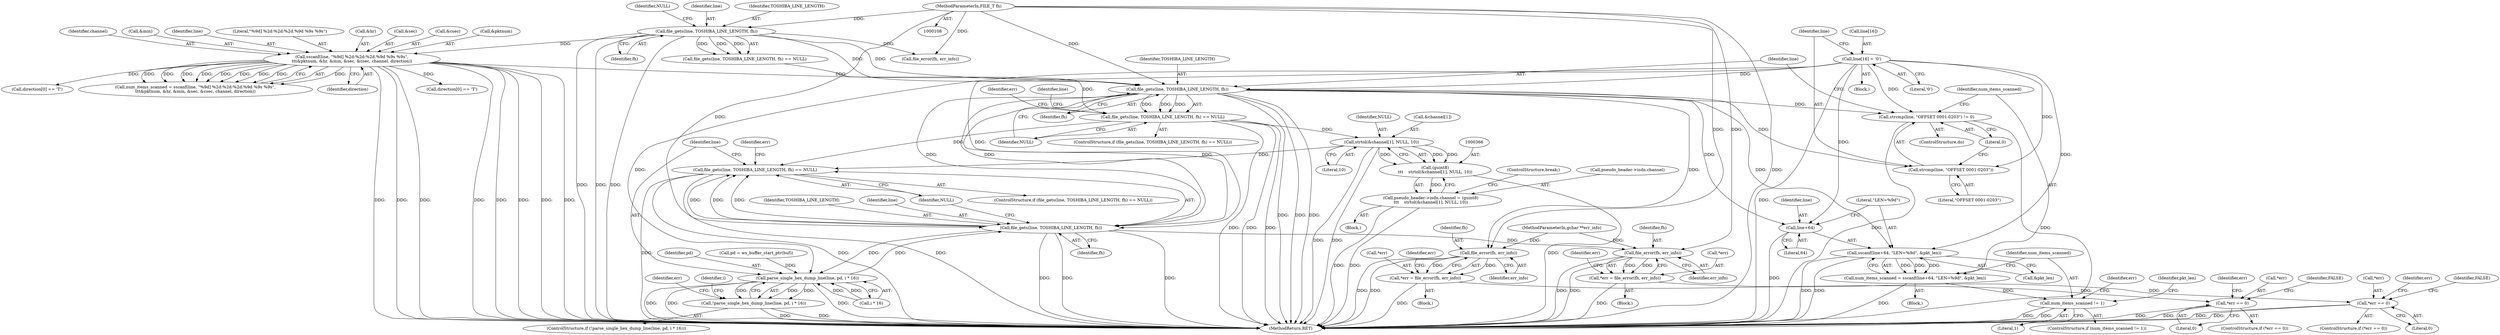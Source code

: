 digraph "0_wireshark_3270dfac43da861c714df76513456b46765ff47f@API" {
"1000198" [label="(Call,file_gets(line, TOSHIBA_LINE_LENGTH, fh))"];
"1000163" [label="(Call,sscanf(line, \"%9d] %2d:%2d:%2d.%9d %9s %9s\",\n\t\t\t&pktnum, &hr, &min, &sec, &csec, channel, direction))"];
"1000137" [label="(Call,file_gets(line, TOSHIBA_LINE_LENGTH, fh))"];
"1000109" [label="(MethodParameterIn,FILE_T fh)"];
"1000222" [label="(Call,line[16] = '\0')"];
"1000197" [label="(Call,file_gets(line, TOSHIBA_LINE_LENGTH, fh) == NULL)"];
"1000367" [label="(Call,strtol(&channel[1], NULL, 10))"];
"1000365" [label="(Call,(guint8)\n\t\t\t    strtol(&channel[1], NULL, 10))"];
"1000359" [label="(Call,pseudo_header->isdn.channel = (guint8)\n\t\t\t    strtol(&channel[1], NULL, 10))"];
"1000445" [label="(Call,file_gets(line, TOSHIBA_LINE_LENGTH, fh) == NULL)"];
"1000207" [label="(Call,file_error(fh, err_info))"];
"1000204" [label="(Call,*err = file_error(fh, err_info))"];
"1000211" [label="(Call,*err == 0)"];
"1000227" [label="(Call,strcmp(line, \"OFFSET 0001-0203\") != 0)"];
"1000228" [label="(Call,strcmp(line, \"OFFSET 0001-0203\"))"];
"1000234" [label="(Call,sscanf(line+64, \"LEN=%9d\", &pkt_len))"];
"1000232" [label="(Call,num_items_scanned = sscanf(line+64, \"LEN=%9d\", &pkt_len))"];
"1000242" [label="(Call,num_items_scanned != 1)"];
"1000235" [label="(Call,line+64)"];
"1000446" [label="(Call,file_gets(line, TOSHIBA_LINE_LENGTH, fh))"];
"1000455" [label="(Call,file_error(fh, err_info))"];
"1000452" [label="(Call,*err = file_error(fh, err_info))"];
"1000459" [label="(Call,*err == 0)"];
"1000472" [label="(Call,parse_single_hex_dump_line(line, pd, i * 16))"];
"1000471" [label="(Call,!parse_single_hex_dump_line(line, pd, i * 16))"];
"1000244" [label="(Literal,1)"];
"1000354" [label="(Call,direction[0] == 'T')"];
"1000195" [label="(Block,)"];
"1000228" [label="(Call,strcmp(line, \"OFFSET 0001-0203\"))"];
"1000449" [label="(Identifier,fh)"];
"1000481" [label="(Identifier,err)"];
"1000140" [label="(Identifier,fh)"];
"1000452" [label="(Call,*err = file_error(fh, err_info))"];
"1000235" [label="(Call,line+64)"];
"1000462" [label="(Literal,0)"];
"1000472" [label="(Call,parse_single_hex_dump_line(line, pd, i * 16))"];
"1000456" [label="(Identifier,fh)"];
"1000447" [label="(Identifier,line)"];
"1000177" [label="(Identifier,direction)"];
"1000239" [label="(Call,&pkt_len)"];
"1000471" [label="(Call,!parse_single_hex_dump_line(line, pd, i * 16))"];
"1000458" [label="(ControlStructure,if (*err == 0))"];
"1000198" [label="(Call,file_gets(line, TOSHIBA_LINE_LENGTH, fh))"];
"1000241" [label="(ControlStructure,if (num_items_scanned != 1))"];
"1000212" [label="(Call,*err)"];
"1000236" [label="(Identifier,line)"];
"1000114" [label="(Block,)"];
"1000166" [label="(Call,&pktnum)"];
"1000455" [label="(Call,file_error(fh, err_info))"];
"1000213" [label="(Identifier,err)"];
"1000194" [label="(ControlStructure,do)"];
"1000210" [label="(ControlStructure,if (*err == 0))"];
"1000226" [label="(Literal,'\0')"];
"1000259" [label="(Identifier,pkt_len)"];
"1000141" [label="(Identifier,NULL)"];
"1000445" [label="(Call,file_gets(line, TOSHIBA_LINE_LENGTH, fh) == NULL)"];
"1000242" [label="(Call,num_items_scanned != 1)"];
"1000163" [label="(Call,sscanf(line, \"%9d] %2d:%2d:%2d.%9d %9s %9s\",\n\t\t\t&pktnum, &hr, &min, &sec, &csec, channel, direction))"];
"1000203" [label="(Block,)"];
"1000176" [label="(Identifier,channel)"];
"1000233" [label="(Identifier,num_items_scanned)"];
"1000232" [label="(Call,num_items_scanned = sscanf(line+64, \"LEN=%9d\", &pkt_len))"];
"1000469" [label="(Identifier,FALSE)"];
"1000209" [label="(Identifier,err_info)"];
"1000222" [label="(Call,line[16] = '\0')"];
"1000475" [label="(Call,i * 16)"];
"1000229" [label="(Identifier,line)"];
"1000442" [label="(Identifier,i)"];
"1000470" [label="(ControlStructure,if (!parse_single_hex_dump_line(line, pd, i * 16)))"];
"1000450" [label="(Identifier,NULL)"];
"1000473" [label="(Identifier,line)"];
"1000207" [label="(Call,file_error(fh, err_info))"];
"1000238" [label="(Literal,\"LEN=%9d\")"];
"1000199" [label="(Identifier,line)"];
"1000341" [label="(Block,)"];
"1000214" [label="(Literal,0)"];
"1000137" [label="(Call,file_gets(line, TOSHIBA_LINE_LENGTH, fh))"];
"1000204" [label="(Call,*err = file_error(fh, err_info))"];
"1000234" [label="(Call,sscanf(line+64, \"LEN=%9d\", &pkt_len))"];
"1000474" [label="(Identifier,pd)"];
"1000460" [label="(Call,*err)"];
"1000459" [label="(Call,*err == 0)"];
"1000365" [label="(Call,(guint8)\n\t\t\t    strtol(&channel[1], NULL, 10))"];
"1000373" [label="(Literal,10)"];
"1000138" [label="(Identifier,line)"];
"1000237" [label="(Literal,64)"];
"1000457" [label="(Identifier,err_info)"];
"1000387" [label="(Call,direction[0] == 'T')"];
"1000170" [label="(Call,&min)"];
"1000466" [label="(Identifier,err)"];
"1000374" [label="(ControlStructure,break;)"];
"1000223" [label="(Call,line[16])"];
"1000113" [label="(MethodParameterIn,gchar **err_info)"];
"1000206" [label="(Identifier,err)"];
"1000164" [label="(Identifier,line)"];
"1000165" [label="(Literal,\"%9d] %2d:%2d:%2d.%9d %9s %9s\")"];
"1000202" [label="(Identifier,NULL)"];
"1000197" [label="(Call,file_gets(line, TOSHIBA_LINE_LENGTH, fh) == NULL)"];
"1000211" [label="(Call,*err == 0)"];
"1000492" [label="(MethodReturn,RET)"];
"1000367" [label="(Call,strtol(&channel[1], NULL, 10))"];
"1000196" [label="(ControlStructure,if (file_gets(line, TOSHIBA_LINE_LENGTH, fh) == NULL))"];
"1000231" [label="(Literal,0)"];
"1000248" [label="(Identifier,err)"];
"1000360" [label="(Call,pseudo_header->isdn.channel)"];
"1000146" [label="(Call,file_error(fh, err_info))"];
"1000454" [label="(Identifier,err)"];
"1000243" [label="(Identifier,num_items_scanned)"];
"1000451" [label="(Block,)"];
"1000109" [label="(MethodParameterIn,FILE_T fh)"];
"1000372" [label="(Identifier,NULL)"];
"1000446" [label="(Call,file_gets(line, TOSHIBA_LINE_LENGTH, fh))"];
"1000200" [label="(Identifier,TOSHIBA_LINE_LENGTH)"];
"1000168" [label="(Call,&hr)"];
"1000227" [label="(Call,strcmp(line, \"OFFSET 0001-0203\") != 0)"];
"1000136" [label="(Call,file_gets(line, TOSHIBA_LINE_LENGTH, fh) == NULL)"];
"1000161" [label="(Call,num_items_scanned = sscanf(line, \"%9d] %2d:%2d:%2d.%9d %9s %9s\",\n\t\t\t&pktnum, &hr, &min, &sec, &csec, channel, direction))"];
"1000359" [label="(Call,pseudo_header->isdn.channel = (guint8)\n\t\t\t    strtol(&channel[1], NULL, 10))"];
"1000172" [label="(Call,&sec)"];
"1000174" [label="(Call,&csec)"];
"1000221" [label="(Identifier,FALSE)"];
"1000230" [label="(Literal,\"OFFSET 0001-0203\")"];
"1000448" [label="(Identifier,TOSHIBA_LINE_LENGTH)"];
"1000201" [label="(Identifier,fh)"];
"1000139" [label="(Identifier,TOSHIBA_LINE_LENGTH)"];
"1000461" [label="(Identifier,err)"];
"1000453" [label="(Call,*err)"];
"1000224" [label="(Identifier,line)"];
"1000444" [label="(ControlStructure,if (file_gets(line, TOSHIBA_LINE_LENGTH, fh) == NULL))"];
"1000208" [label="(Identifier,fh)"];
"1000218" [label="(Identifier,err)"];
"1000205" [label="(Call,*err)"];
"1000418" [label="(Call,pd = ws_buffer_start_ptr(buf))"];
"1000368" [label="(Call,&channel[1])"];
"1000198" -> "1000197"  [label="AST: "];
"1000198" -> "1000201"  [label="CFG: "];
"1000199" -> "1000198"  [label="AST: "];
"1000200" -> "1000198"  [label="AST: "];
"1000201" -> "1000198"  [label="AST: "];
"1000202" -> "1000198"  [label="CFG: "];
"1000198" -> "1000492"  [label="DDG: "];
"1000198" -> "1000492"  [label="DDG: "];
"1000198" -> "1000492"  [label="DDG: "];
"1000198" -> "1000197"  [label="DDG: "];
"1000198" -> "1000197"  [label="DDG: "];
"1000198" -> "1000197"  [label="DDG: "];
"1000163" -> "1000198"  [label="DDG: "];
"1000222" -> "1000198"  [label="DDG: "];
"1000137" -> "1000198"  [label="DDG: "];
"1000137" -> "1000198"  [label="DDG: "];
"1000109" -> "1000198"  [label="DDG: "];
"1000198" -> "1000207"  [label="DDG: "];
"1000198" -> "1000227"  [label="DDG: "];
"1000198" -> "1000228"  [label="DDG: "];
"1000198" -> "1000234"  [label="DDG: "];
"1000198" -> "1000235"  [label="DDG: "];
"1000198" -> "1000446"  [label="DDG: "];
"1000198" -> "1000446"  [label="DDG: "];
"1000198" -> "1000446"  [label="DDG: "];
"1000163" -> "1000161"  [label="AST: "];
"1000163" -> "1000177"  [label="CFG: "];
"1000164" -> "1000163"  [label="AST: "];
"1000165" -> "1000163"  [label="AST: "];
"1000166" -> "1000163"  [label="AST: "];
"1000168" -> "1000163"  [label="AST: "];
"1000170" -> "1000163"  [label="AST: "];
"1000172" -> "1000163"  [label="AST: "];
"1000174" -> "1000163"  [label="AST: "];
"1000176" -> "1000163"  [label="AST: "];
"1000177" -> "1000163"  [label="AST: "];
"1000161" -> "1000163"  [label="CFG: "];
"1000163" -> "1000492"  [label="DDG: "];
"1000163" -> "1000492"  [label="DDG: "];
"1000163" -> "1000492"  [label="DDG: "];
"1000163" -> "1000492"  [label="DDG: "];
"1000163" -> "1000492"  [label="DDG: "];
"1000163" -> "1000492"  [label="DDG: "];
"1000163" -> "1000492"  [label="DDG: "];
"1000163" -> "1000492"  [label="DDG: "];
"1000163" -> "1000161"  [label="DDG: "];
"1000163" -> "1000161"  [label="DDG: "];
"1000163" -> "1000161"  [label="DDG: "];
"1000163" -> "1000161"  [label="DDG: "];
"1000163" -> "1000161"  [label="DDG: "];
"1000163" -> "1000161"  [label="DDG: "];
"1000163" -> "1000161"  [label="DDG: "];
"1000163" -> "1000161"  [label="DDG: "];
"1000163" -> "1000161"  [label="DDG: "];
"1000137" -> "1000163"  [label="DDG: "];
"1000163" -> "1000354"  [label="DDG: "];
"1000163" -> "1000387"  [label="DDG: "];
"1000137" -> "1000136"  [label="AST: "];
"1000137" -> "1000140"  [label="CFG: "];
"1000138" -> "1000137"  [label="AST: "];
"1000139" -> "1000137"  [label="AST: "];
"1000140" -> "1000137"  [label="AST: "];
"1000141" -> "1000137"  [label="CFG: "];
"1000137" -> "1000492"  [label="DDG: "];
"1000137" -> "1000492"  [label="DDG: "];
"1000137" -> "1000492"  [label="DDG: "];
"1000137" -> "1000136"  [label="DDG: "];
"1000137" -> "1000136"  [label="DDG: "];
"1000137" -> "1000136"  [label="DDG: "];
"1000109" -> "1000137"  [label="DDG: "];
"1000137" -> "1000146"  [label="DDG: "];
"1000109" -> "1000108"  [label="AST: "];
"1000109" -> "1000492"  [label="DDG: "];
"1000109" -> "1000146"  [label="DDG: "];
"1000109" -> "1000207"  [label="DDG: "];
"1000109" -> "1000446"  [label="DDG: "];
"1000109" -> "1000455"  [label="DDG: "];
"1000222" -> "1000195"  [label="AST: "];
"1000222" -> "1000226"  [label="CFG: "];
"1000223" -> "1000222"  [label="AST: "];
"1000226" -> "1000222"  [label="AST: "];
"1000229" -> "1000222"  [label="CFG: "];
"1000222" -> "1000492"  [label="DDG: "];
"1000222" -> "1000227"  [label="DDG: "];
"1000222" -> "1000228"  [label="DDG: "];
"1000222" -> "1000234"  [label="DDG: "];
"1000222" -> "1000235"  [label="DDG: "];
"1000222" -> "1000446"  [label="DDG: "];
"1000222" -> "1000472"  [label="DDG: "];
"1000197" -> "1000196"  [label="AST: "];
"1000197" -> "1000202"  [label="CFG: "];
"1000202" -> "1000197"  [label="AST: "];
"1000206" -> "1000197"  [label="CFG: "];
"1000224" -> "1000197"  [label="CFG: "];
"1000197" -> "1000492"  [label="DDG: "];
"1000197" -> "1000492"  [label="DDG: "];
"1000197" -> "1000492"  [label="DDG: "];
"1000136" -> "1000197"  [label="DDG: "];
"1000197" -> "1000367"  [label="DDG: "];
"1000197" -> "1000445"  [label="DDG: "];
"1000367" -> "1000365"  [label="AST: "];
"1000367" -> "1000373"  [label="CFG: "];
"1000368" -> "1000367"  [label="AST: "];
"1000372" -> "1000367"  [label="AST: "];
"1000373" -> "1000367"  [label="AST: "];
"1000365" -> "1000367"  [label="CFG: "];
"1000367" -> "1000492"  [label="DDG: "];
"1000367" -> "1000492"  [label="DDG: "];
"1000367" -> "1000365"  [label="DDG: "];
"1000367" -> "1000365"  [label="DDG: "];
"1000367" -> "1000365"  [label="DDG: "];
"1000367" -> "1000445"  [label="DDG: "];
"1000365" -> "1000359"  [label="AST: "];
"1000366" -> "1000365"  [label="AST: "];
"1000359" -> "1000365"  [label="CFG: "];
"1000365" -> "1000492"  [label="DDG: "];
"1000365" -> "1000359"  [label="DDG: "];
"1000359" -> "1000341"  [label="AST: "];
"1000360" -> "1000359"  [label="AST: "];
"1000374" -> "1000359"  [label="CFG: "];
"1000359" -> "1000492"  [label="DDG: "];
"1000359" -> "1000492"  [label="DDG: "];
"1000445" -> "1000444"  [label="AST: "];
"1000445" -> "1000450"  [label="CFG: "];
"1000446" -> "1000445"  [label="AST: "];
"1000450" -> "1000445"  [label="AST: "];
"1000454" -> "1000445"  [label="CFG: "];
"1000473" -> "1000445"  [label="CFG: "];
"1000445" -> "1000492"  [label="DDG: "];
"1000445" -> "1000492"  [label="DDG: "];
"1000445" -> "1000492"  [label="DDG: "];
"1000446" -> "1000445"  [label="DDG: "];
"1000446" -> "1000445"  [label="DDG: "];
"1000446" -> "1000445"  [label="DDG: "];
"1000207" -> "1000204"  [label="AST: "];
"1000207" -> "1000209"  [label="CFG: "];
"1000208" -> "1000207"  [label="AST: "];
"1000209" -> "1000207"  [label="AST: "];
"1000204" -> "1000207"  [label="CFG: "];
"1000207" -> "1000492"  [label="DDG: "];
"1000207" -> "1000492"  [label="DDG: "];
"1000207" -> "1000204"  [label="DDG: "];
"1000207" -> "1000204"  [label="DDG: "];
"1000113" -> "1000207"  [label="DDG: "];
"1000204" -> "1000203"  [label="AST: "];
"1000205" -> "1000204"  [label="AST: "];
"1000213" -> "1000204"  [label="CFG: "];
"1000204" -> "1000492"  [label="DDG: "];
"1000204" -> "1000211"  [label="DDG: "];
"1000211" -> "1000210"  [label="AST: "];
"1000211" -> "1000214"  [label="CFG: "];
"1000212" -> "1000211"  [label="AST: "];
"1000214" -> "1000211"  [label="AST: "];
"1000218" -> "1000211"  [label="CFG: "];
"1000221" -> "1000211"  [label="CFG: "];
"1000211" -> "1000492"  [label="DDG: "];
"1000211" -> "1000492"  [label="DDG: "];
"1000227" -> "1000194"  [label="AST: "];
"1000227" -> "1000231"  [label="CFG: "];
"1000228" -> "1000227"  [label="AST: "];
"1000231" -> "1000227"  [label="AST: "];
"1000199" -> "1000227"  [label="CFG: "];
"1000233" -> "1000227"  [label="CFG: "];
"1000227" -> "1000492"  [label="DDG: "];
"1000227" -> "1000492"  [label="DDG: "];
"1000228" -> "1000230"  [label="CFG: "];
"1000229" -> "1000228"  [label="AST: "];
"1000230" -> "1000228"  [label="AST: "];
"1000231" -> "1000228"  [label="CFG: "];
"1000234" -> "1000232"  [label="AST: "];
"1000234" -> "1000239"  [label="CFG: "];
"1000235" -> "1000234"  [label="AST: "];
"1000238" -> "1000234"  [label="AST: "];
"1000239" -> "1000234"  [label="AST: "];
"1000232" -> "1000234"  [label="CFG: "];
"1000234" -> "1000492"  [label="DDG: "];
"1000234" -> "1000492"  [label="DDG: "];
"1000234" -> "1000232"  [label="DDG: "];
"1000234" -> "1000232"  [label="DDG: "];
"1000234" -> "1000232"  [label="DDG: "];
"1000232" -> "1000114"  [label="AST: "];
"1000233" -> "1000232"  [label="AST: "];
"1000243" -> "1000232"  [label="CFG: "];
"1000232" -> "1000492"  [label="DDG: "];
"1000232" -> "1000242"  [label="DDG: "];
"1000242" -> "1000241"  [label="AST: "];
"1000242" -> "1000244"  [label="CFG: "];
"1000243" -> "1000242"  [label="AST: "];
"1000244" -> "1000242"  [label="AST: "];
"1000248" -> "1000242"  [label="CFG: "];
"1000259" -> "1000242"  [label="CFG: "];
"1000242" -> "1000492"  [label="DDG: "];
"1000242" -> "1000492"  [label="DDG: "];
"1000235" -> "1000237"  [label="CFG: "];
"1000236" -> "1000235"  [label="AST: "];
"1000237" -> "1000235"  [label="AST: "];
"1000238" -> "1000235"  [label="CFG: "];
"1000235" -> "1000492"  [label="DDG: "];
"1000446" -> "1000449"  [label="CFG: "];
"1000447" -> "1000446"  [label="AST: "];
"1000448" -> "1000446"  [label="AST: "];
"1000449" -> "1000446"  [label="AST: "];
"1000450" -> "1000446"  [label="CFG: "];
"1000446" -> "1000492"  [label="DDG: "];
"1000446" -> "1000492"  [label="DDG: "];
"1000446" -> "1000492"  [label="DDG: "];
"1000472" -> "1000446"  [label="DDG: "];
"1000446" -> "1000455"  [label="DDG: "];
"1000446" -> "1000472"  [label="DDG: "];
"1000455" -> "1000452"  [label="AST: "];
"1000455" -> "1000457"  [label="CFG: "];
"1000456" -> "1000455"  [label="AST: "];
"1000457" -> "1000455"  [label="AST: "];
"1000452" -> "1000455"  [label="CFG: "];
"1000455" -> "1000492"  [label="DDG: "];
"1000455" -> "1000492"  [label="DDG: "];
"1000455" -> "1000452"  [label="DDG: "];
"1000455" -> "1000452"  [label="DDG: "];
"1000113" -> "1000455"  [label="DDG: "];
"1000452" -> "1000451"  [label="AST: "];
"1000453" -> "1000452"  [label="AST: "];
"1000461" -> "1000452"  [label="CFG: "];
"1000452" -> "1000492"  [label="DDG: "];
"1000452" -> "1000459"  [label="DDG: "];
"1000459" -> "1000458"  [label="AST: "];
"1000459" -> "1000462"  [label="CFG: "];
"1000460" -> "1000459"  [label="AST: "];
"1000462" -> "1000459"  [label="AST: "];
"1000466" -> "1000459"  [label="CFG: "];
"1000469" -> "1000459"  [label="CFG: "];
"1000459" -> "1000492"  [label="DDG: "];
"1000459" -> "1000492"  [label="DDG: "];
"1000472" -> "1000471"  [label="AST: "];
"1000472" -> "1000475"  [label="CFG: "];
"1000473" -> "1000472"  [label="AST: "];
"1000474" -> "1000472"  [label="AST: "];
"1000475" -> "1000472"  [label="AST: "];
"1000471" -> "1000472"  [label="CFG: "];
"1000472" -> "1000492"  [label="DDG: "];
"1000472" -> "1000492"  [label="DDG: "];
"1000472" -> "1000492"  [label="DDG: "];
"1000472" -> "1000471"  [label="DDG: "];
"1000472" -> "1000471"  [label="DDG: "];
"1000472" -> "1000471"  [label="DDG: "];
"1000418" -> "1000472"  [label="DDG: "];
"1000475" -> "1000472"  [label="DDG: "];
"1000475" -> "1000472"  [label="DDG: "];
"1000471" -> "1000470"  [label="AST: "];
"1000481" -> "1000471"  [label="CFG: "];
"1000442" -> "1000471"  [label="CFG: "];
"1000471" -> "1000492"  [label="DDG: "];
"1000471" -> "1000492"  [label="DDG: "];
}
